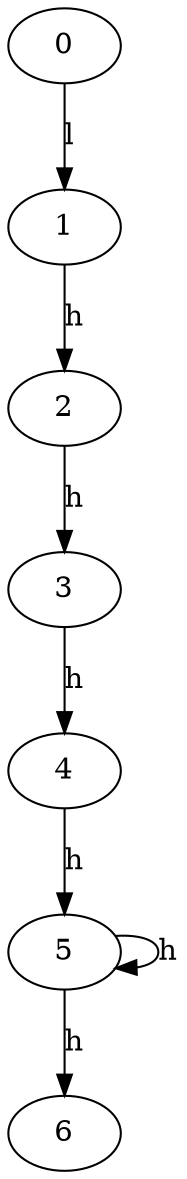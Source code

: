 digraph G {
    0 [init=1][match=0];
    1 [init=0][match=0];
    2 [init=0][match=0];
    3 [init=0][match=0];
    4 [init=0][match=0];
    5 [init=0][match=0];
    6 [init=0][match=1];
    0 -> 1  [label="l"][reset="{0}"]
    1 -> 2  [label="h"][guard="{x0 < 1}"];
    2 -> 3  [label="h"][guard="{x0 < 1}"];
    3 -> 4  [label="h"][guard="{x0 < 1}"];
    4 -> 5  [label="h"][guard="{x0 < 1}"];
    5 -> 5  [label="h"];
    5 -> 6  [label="h"][guard="{x0 > 1}"];
}
